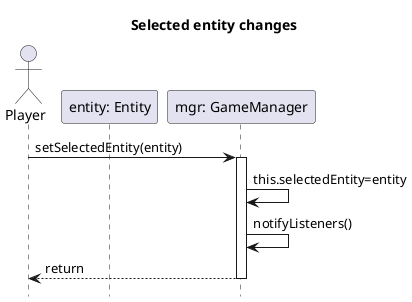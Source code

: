 @startuml
hide footbox
title Selected entity changes

actor Player as player
participant "entity: Entity" as entity
participant "mgr: GameManager" as mgr

player -> mgr++: setSelectedEntity(entity)
mgr -> mgr: this.selectedEntity=entity
mgr -> mgr: notifyListeners()
mgr --> player--: return

@enduml